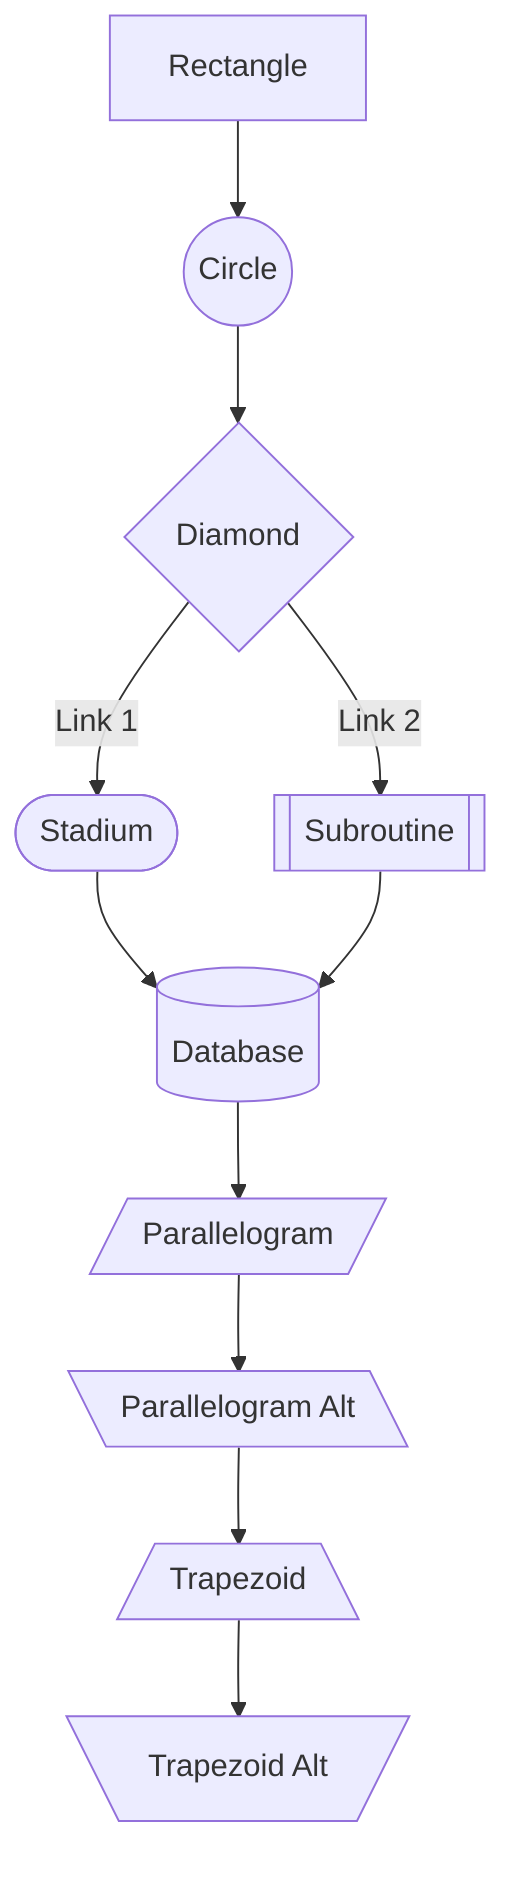 flowchart TB
    A[Rectangle] --> B((Circle))
    B --> C{Diamond}
    C -->|Link 1| D([Stadium])
    C -->|Link 2| E[[Subroutine]]
    D --> F[(Database)]
    E --> F
    F --> G[/Parallelogram/]
    G --> H[\Parallelogram Alt\]
    H --> I[/Trapezoid\]
    I --> J[\Trapezoid Alt/]